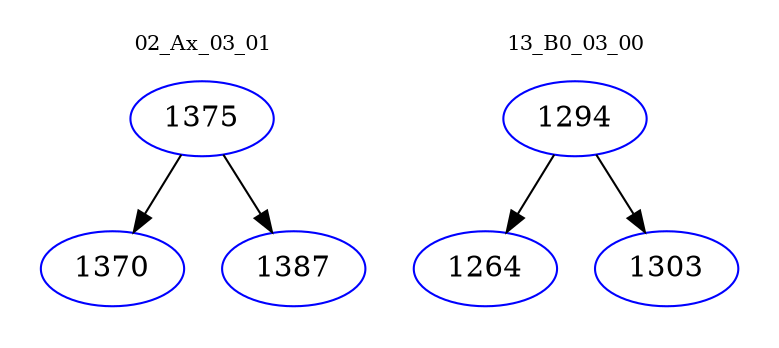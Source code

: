 digraph{
subgraph cluster_0 {
color = white
label = "02_Ax_03_01";
fontsize=10;
T0_1375 [label="1375", color="blue"]
T0_1375 -> T0_1370 [color="black"]
T0_1370 [label="1370", color="blue"]
T0_1375 -> T0_1387 [color="black"]
T0_1387 [label="1387", color="blue"]
}
subgraph cluster_1 {
color = white
label = "13_B0_03_00";
fontsize=10;
T1_1294 [label="1294", color="blue"]
T1_1294 -> T1_1264 [color="black"]
T1_1264 [label="1264", color="blue"]
T1_1294 -> T1_1303 [color="black"]
T1_1303 [label="1303", color="blue"]
}
}
